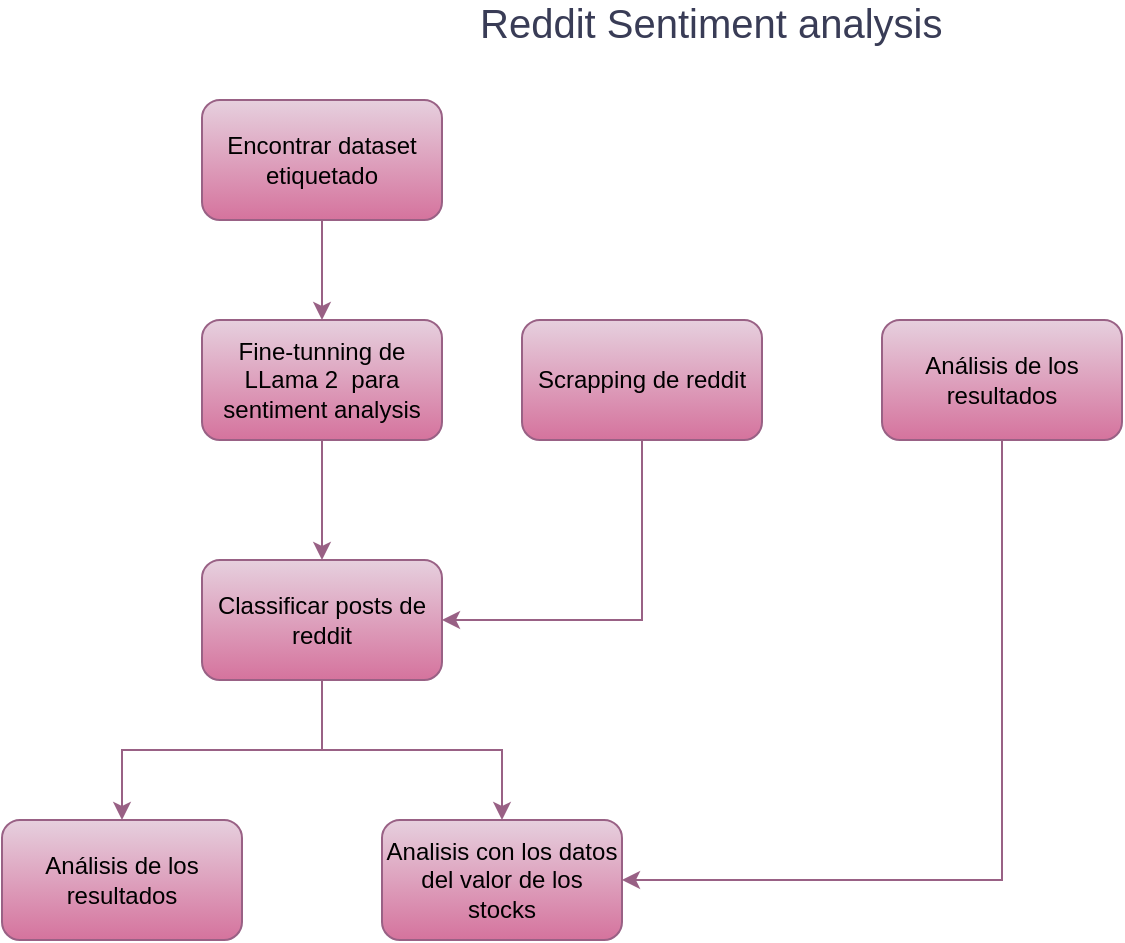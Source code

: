 <mxfile version="22.1.3" type="github">
  <diagram id="C5RBs43oDa-KdzZeNtuy" name="Page-1">
    <mxGraphModel dx="1050" dy="626" grid="1" gridSize="10" guides="1" tooltips="1" connect="1" arrows="1" fold="1" page="1" pageScale="1" pageWidth="827" pageHeight="1169" math="0" shadow="0">
      <root>
        <mxCell id="WIyWlLk6GJQsqaUBKTNV-0" />
        <mxCell id="WIyWlLk6GJQsqaUBKTNV-1" parent="WIyWlLk6GJQsqaUBKTNV-0" />
        <mxCell id="nVL4qwE1xtnfm3ThTFbh-5" style="edgeStyle=orthogonalEdgeStyle;rounded=0;orthogonalLoop=1;jettySize=auto;html=1;exitX=0.5;exitY=1;exitDx=0;exitDy=0;entryX=0.5;entryY=0;entryDx=0;entryDy=0;fontColor=#393C56;fillColor=#e6d0de;strokeColor=#996185;gradientColor=#d5739d;shadow=0;" edge="1" parent="WIyWlLk6GJQsqaUBKTNV-1" source="WIyWlLk6GJQsqaUBKTNV-3" target="nVL4qwE1xtnfm3ThTFbh-3">
          <mxGeometry relative="1" as="geometry" />
        </mxCell>
        <mxCell id="WIyWlLk6GJQsqaUBKTNV-3" value="Fine-tunning de LLama 2&amp;nbsp; para sentiment analysis" style="rounded=1;whiteSpace=wrap;html=1;fontSize=12;glass=0;strokeWidth=1;shadow=0;labelBackgroundColor=none;fillColor=#e6d0de;strokeColor=#996185;gradientColor=#d5739d;" parent="WIyWlLk6GJQsqaUBKTNV-1" vertex="1">
          <mxGeometry x="160" y="180" width="120" height="60" as="geometry" />
        </mxCell>
        <mxCell id="nVL4qwE1xtnfm3ThTFbh-1" value="&lt;div align=&quot;center&quot;&gt;Reddit Sentiment analysis&lt;br&gt;&lt;/div&gt;" style="text;html=1;strokeColor=none;fillColor=none;spacing=5;spacingTop=-20;whiteSpace=wrap;overflow=hidden;rounded=1;fontSize=20;fontFamily=Helvetica;labelBackgroundColor=none;fontColor=#393C56;" vertex="1" parent="WIyWlLk6GJQsqaUBKTNV-1">
          <mxGeometry x="294" y="30" width="240" height="20" as="geometry" />
        </mxCell>
        <mxCell id="nVL4qwE1xtnfm3ThTFbh-4" style="edgeStyle=orthogonalEdgeStyle;rounded=0;orthogonalLoop=1;jettySize=auto;html=1;entryX=1;entryY=0.5;entryDx=0;entryDy=0;fontColor=#393C56;fillColor=#e6d0de;exitX=0.5;exitY=1;exitDx=0;exitDy=0;strokeColor=#996185;gradientColor=#d5739d;shadow=0;" edge="1" parent="WIyWlLk6GJQsqaUBKTNV-1" source="nVL4qwE1xtnfm3ThTFbh-2" target="nVL4qwE1xtnfm3ThTFbh-3">
          <mxGeometry relative="1" as="geometry" />
        </mxCell>
        <mxCell id="nVL4qwE1xtnfm3ThTFbh-2" value="Scrapping de reddit" style="rounded=1;whiteSpace=wrap;html=1;fontSize=12;glass=0;strokeWidth=1;shadow=0;labelBackgroundColor=none;fillColor=#e6d0de;strokeColor=#996185;gradientColor=#d5739d;" vertex="1" parent="WIyWlLk6GJQsqaUBKTNV-1">
          <mxGeometry x="320" y="180" width="120" height="60" as="geometry" />
        </mxCell>
        <mxCell id="nVL4qwE1xtnfm3ThTFbh-8" value="" style="edgeStyle=orthogonalEdgeStyle;rounded=0;orthogonalLoop=1;jettySize=auto;html=1;fontColor=#393C56;fillColor=#e6d0de;strokeColor=#996185;gradientColor=#d5739d;shadow=0;" edge="1" parent="WIyWlLk6GJQsqaUBKTNV-1" source="nVL4qwE1xtnfm3ThTFbh-3" target="nVL4qwE1xtnfm3ThTFbh-7">
          <mxGeometry relative="1" as="geometry" />
        </mxCell>
        <mxCell id="nVL4qwE1xtnfm3ThTFbh-15" style="edgeStyle=orthogonalEdgeStyle;rounded=0;orthogonalLoop=1;jettySize=auto;html=1;exitX=0.5;exitY=1;exitDx=0;exitDy=0;entryX=0.5;entryY=0;entryDx=0;entryDy=0;fontColor=#393C56;fillColor=#e6d0de;strokeColor=#996185;gradientColor=#d5739d;shadow=0;" edge="1" parent="WIyWlLk6GJQsqaUBKTNV-1" source="nVL4qwE1xtnfm3ThTFbh-3" target="nVL4qwE1xtnfm3ThTFbh-12">
          <mxGeometry relative="1" as="geometry" />
        </mxCell>
        <mxCell id="nVL4qwE1xtnfm3ThTFbh-3" value="Classificar posts de reddit" style="rounded=1;whiteSpace=wrap;html=1;fontSize=12;glass=0;strokeWidth=1;shadow=0;labelBackgroundColor=none;fillColor=#e6d0de;strokeColor=#996185;gradientColor=#d5739d;" vertex="1" parent="WIyWlLk6GJQsqaUBKTNV-1">
          <mxGeometry x="160" y="300" width="120" height="60" as="geometry" />
        </mxCell>
        <mxCell id="nVL4qwE1xtnfm3ThTFbh-7" value="Análisis de los resultados" style="whiteSpace=wrap;html=1;fillColor=#e6d0de;rounded=1;glass=0;strokeWidth=1;shadow=0;labelBackgroundColor=none;strokeColor=#996185;gradientColor=#d5739d;" vertex="1" parent="WIyWlLk6GJQsqaUBKTNV-1">
          <mxGeometry x="60" y="430" width="120" height="60" as="geometry" />
        </mxCell>
        <mxCell id="nVL4qwE1xtnfm3ThTFbh-11" style="edgeStyle=orthogonalEdgeStyle;rounded=0;orthogonalLoop=1;jettySize=auto;html=1;entryX=0.5;entryY=0;entryDx=0;entryDy=0;fontColor=#393C56;fillColor=#e6d0de;strokeColor=#996185;gradientColor=#d5739d;shadow=0;" edge="1" parent="WIyWlLk6GJQsqaUBKTNV-1" source="nVL4qwE1xtnfm3ThTFbh-9" target="WIyWlLk6GJQsqaUBKTNV-3">
          <mxGeometry relative="1" as="geometry" />
        </mxCell>
        <mxCell id="nVL4qwE1xtnfm3ThTFbh-9" value="Encontrar dataset etiquetado" style="whiteSpace=wrap;html=1;fillColor=#e6d0de;rounded=1;glass=0;strokeWidth=1;shadow=0;labelBackgroundColor=none;strokeColor=#996185;gradientColor=#d5739d;" vertex="1" parent="WIyWlLk6GJQsqaUBKTNV-1">
          <mxGeometry x="160" y="70" width="120" height="60" as="geometry" />
        </mxCell>
        <mxCell id="nVL4qwE1xtnfm3ThTFbh-12" value="Analisis con los datos del valor de los stocks" style="whiteSpace=wrap;html=1;fillColor=#e6d0de;rounded=1;glass=0;strokeWidth=1;shadow=0;labelBackgroundColor=none;strokeColor=#996185;gradientColor=#d5739d;" vertex="1" parent="WIyWlLk6GJQsqaUBKTNV-1">
          <mxGeometry x="250" y="430" width="120" height="60" as="geometry" />
        </mxCell>
        <mxCell id="nVL4qwE1xtnfm3ThTFbh-17" style="edgeStyle=orthogonalEdgeStyle;rounded=0;orthogonalLoop=1;jettySize=auto;html=1;exitX=0.5;exitY=1;exitDx=0;exitDy=0;entryX=1;entryY=0.5;entryDx=0;entryDy=0;fontColor=#393C56;fillColor=#e6d0de;strokeColor=#996185;gradientColor=#d5739d;shadow=0;" edge="1" parent="WIyWlLk6GJQsqaUBKTNV-1" source="nVL4qwE1xtnfm3ThTFbh-14" target="nVL4qwE1xtnfm3ThTFbh-12">
          <mxGeometry relative="1" as="geometry" />
        </mxCell>
        <mxCell id="nVL4qwE1xtnfm3ThTFbh-14" value="Análisis de los resultados" style="whiteSpace=wrap;html=1;fillColor=#e6d0de;rounded=1;glass=0;strokeWidth=1;shadow=0;labelBackgroundColor=none;strokeColor=#996185;gradientColor=#d5739d;" vertex="1" parent="WIyWlLk6GJQsqaUBKTNV-1">
          <mxGeometry x="500" y="180" width="120" height="60" as="geometry" />
        </mxCell>
      </root>
    </mxGraphModel>
  </diagram>
</mxfile>
